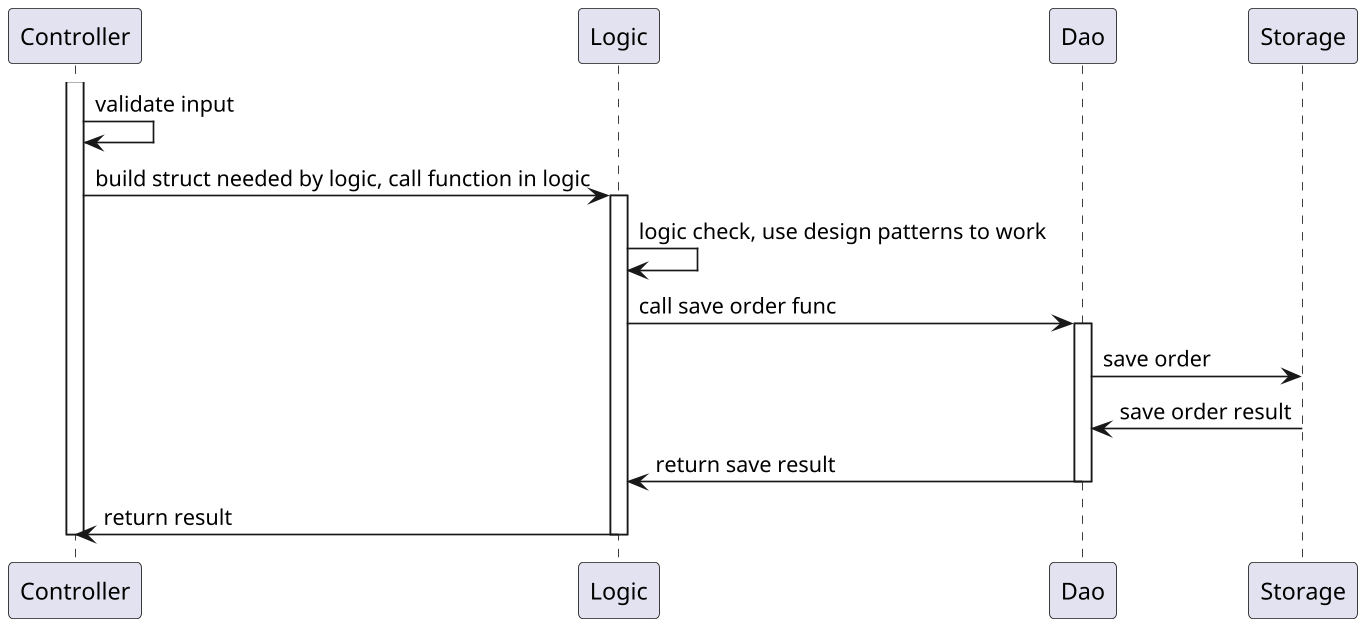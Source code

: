 ' Copyright 2018 <cao1988228{AT}163.com>. All rights reserved.
' Use of this source code is governed by a Apache
' license that can be found in the LICENSE file.

@startuml controller-logic-dao
scale 1366*768


activate Controller
Controller -> Controller: validate input

Controller -> Logic : build struct needed by logic, call function in logic
activate Logic
Logic -> Logic: logic check, use design patterns to work
Logic -> Dao: call save order func
activate Dao
Dao -> Storage: save order
Storage -> Dao: save order result
Dao -> Logic: return save result
deactivate Dao
Logic -> Controller: return result
deactivate Logic

deactivate Controller
@enduml